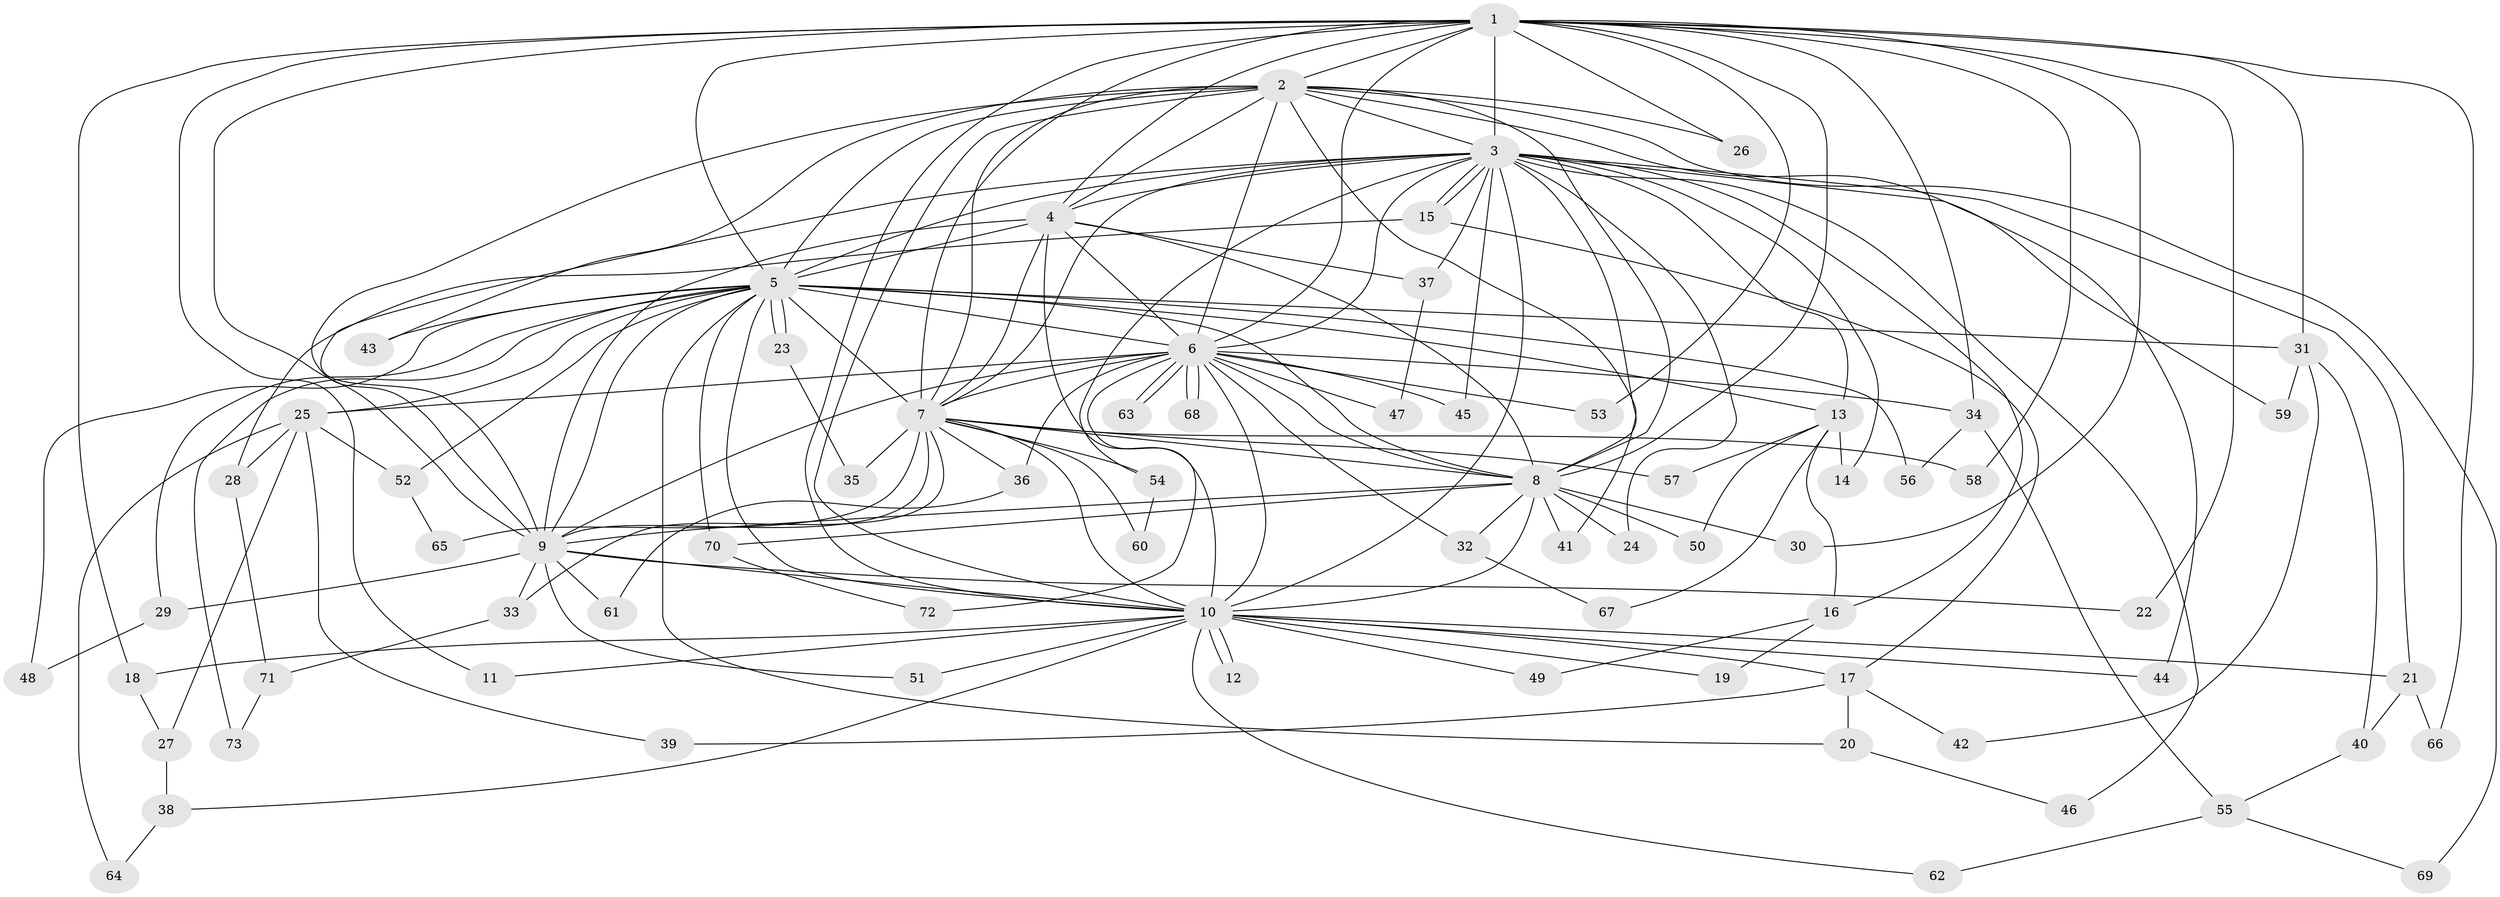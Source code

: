 // Generated by graph-tools (version 1.1) at 2025/13/03/09/25 04:13:54]
// undirected, 73 vertices, 171 edges
graph export_dot {
graph [start="1"]
  node [color=gray90,style=filled];
  1;
  2;
  3;
  4;
  5;
  6;
  7;
  8;
  9;
  10;
  11;
  12;
  13;
  14;
  15;
  16;
  17;
  18;
  19;
  20;
  21;
  22;
  23;
  24;
  25;
  26;
  27;
  28;
  29;
  30;
  31;
  32;
  33;
  34;
  35;
  36;
  37;
  38;
  39;
  40;
  41;
  42;
  43;
  44;
  45;
  46;
  47;
  48;
  49;
  50;
  51;
  52;
  53;
  54;
  55;
  56;
  57;
  58;
  59;
  60;
  61;
  62;
  63;
  64;
  65;
  66;
  67;
  68;
  69;
  70;
  71;
  72;
  73;
  1 -- 2;
  1 -- 3;
  1 -- 4;
  1 -- 5;
  1 -- 6;
  1 -- 7;
  1 -- 8;
  1 -- 9;
  1 -- 10;
  1 -- 11;
  1 -- 18;
  1 -- 22;
  1 -- 26;
  1 -- 30;
  1 -- 31;
  1 -- 34;
  1 -- 53;
  1 -- 58;
  1 -- 66;
  2 -- 3;
  2 -- 4;
  2 -- 5;
  2 -- 6;
  2 -- 7;
  2 -- 8;
  2 -- 9;
  2 -- 10;
  2 -- 26;
  2 -- 41;
  2 -- 43;
  2 -- 44;
  2 -- 69;
  3 -- 4;
  3 -- 5;
  3 -- 6;
  3 -- 7;
  3 -- 8;
  3 -- 9;
  3 -- 10;
  3 -- 13;
  3 -- 14;
  3 -- 15;
  3 -- 15;
  3 -- 16;
  3 -- 21;
  3 -- 24;
  3 -- 37;
  3 -- 45;
  3 -- 46;
  3 -- 54;
  3 -- 59;
  4 -- 5;
  4 -- 6;
  4 -- 7;
  4 -- 8;
  4 -- 9;
  4 -- 10;
  4 -- 37;
  5 -- 6;
  5 -- 7;
  5 -- 8;
  5 -- 9;
  5 -- 10;
  5 -- 13;
  5 -- 20;
  5 -- 23;
  5 -- 23;
  5 -- 25;
  5 -- 29;
  5 -- 31;
  5 -- 43;
  5 -- 48;
  5 -- 52;
  5 -- 56;
  5 -- 70;
  5 -- 73;
  6 -- 7;
  6 -- 8;
  6 -- 9;
  6 -- 10;
  6 -- 25;
  6 -- 32;
  6 -- 34;
  6 -- 36;
  6 -- 45;
  6 -- 47;
  6 -- 53;
  6 -- 63;
  6 -- 63;
  6 -- 68;
  6 -- 68;
  6 -- 72;
  7 -- 8;
  7 -- 9;
  7 -- 10;
  7 -- 33;
  7 -- 35;
  7 -- 36;
  7 -- 54;
  7 -- 57;
  7 -- 58;
  7 -- 60;
  7 -- 65;
  8 -- 9;
  8 -- 10;
  8 -- 24;
  8 -- 30;
  8 -- 32;
  8 -- 41;
  8 -- 50;
  8 -- 70;
  9 -- 10;
  9 -- 22;
  9 -- 29;
  9 -- 33;
  9 -- 51;
  9 -- 61;
  10 -- 11;
  10 -- 12;
  10 -- 12;
  10 -- 17;
  10 -- 18;
  10 -- 19;
  10 -- 21;
  10 -- 38;
  10 -- 44;
  10 -- 49;
  10 -- 51;
  10 -- 62;
  13 -- 14;
  13 -- 16;
  13 -- 50;
  13 -- 57;
  13 -- 67;
  15 -- 17;
  15 -- 28;
  16 -- 19;
  16 -- 49;
  17 -- 20;
  17 -- 39;
  17 -- 42;
  18 -- 27;
  20 -- 46;
  21 -- 40;
  21 -- 66;
  23 -- 35;
  25 -- 27;
  25 -- 28;
  25 -- 39;
  25 -- 52;
  25 -- 64;
  27 -- 38;
  28 -- 71;
  29 -- 48;
  31 -- 40;
  31 -- 42;
  31 -- 59;
  32 -- 67;
  33 -- 71;
  34 -- 55;
  34 -- 56;
  36 -- 61;
  37 -- 47;
  38 -- 64;
  40 -- 55;
  52 -- 65;
  54 -- 60;
  55 -- 62;
  55 -- 69;
  70 -- 72;
  71 -- 73;
}
